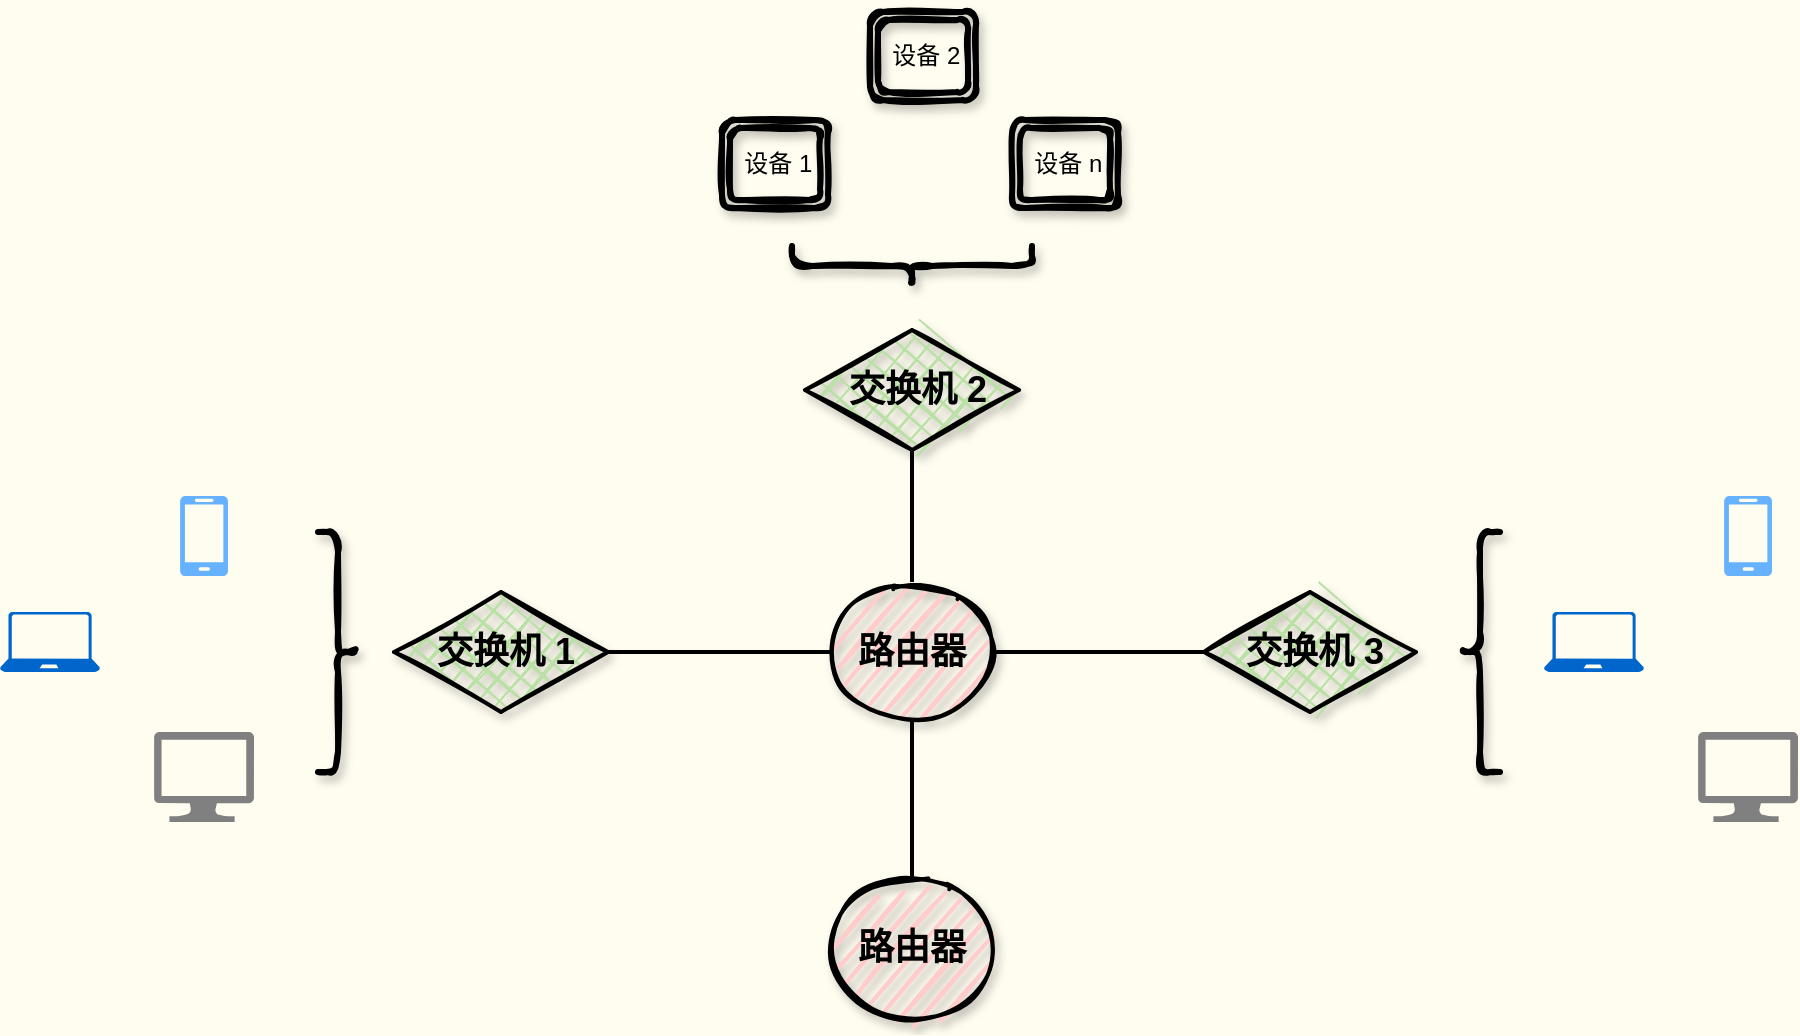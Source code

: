 <mxfile version="14.2.7" type="github">
  <diagram id="l8hXMBHkgcEJcSW0mbfh" name="Page-1">
    <mxGraphModel dx="946" dy="620" grid="0" gridSize="10" guides="1" tooltips="1" connect="1" arrows="1" fold="1" page="1" pageScale="1" pageWidth="1169" pageHeight="827" background="#FFFDF0" math="0" shadow="0">
      <root>
        <mxCell id="0" />
        <mxCell id="1" parent="0" />
        <mxCell id="4Cnt78TRsHW3hThkRCCR-1" value="" style="pointerEvents=1;shadow=0;dashed=0;html=1;strokeColor=none;labelPosition=center;verticalLabelPosition=bottom;verticalAlign=top;align=center;fillColor=#66B2FF;shape=mxgraph.azure.mobile" vertex="1" parent="1">
          <mxGeometry x="192" y="296" width="24" height="40" as="geometry" />
        </mxCell>
        <mxCell id="4Cnt78TRsHW3hThkRCCR-2" value="" style="aspect=fixed;pointerEvents=1;shadow=0;dashed=0;html=1;strokeColor=none;labelPosition=center;verticalLabelPosition=bottom;verticalAlign=top;align=center;fillColor=#808080;shape=mxgraph.azure.computer" vertex="1" parent="1">
          <mxGeometry x="179" y="414" width="50" height="45" as="geometry" />
        </mxCell>
        <mxCell id="4Cnt78TRsHW3hThkRCCR-4" value="" style="aspect=fixed;pointerEvents=1;shadow=0;dashed=0;html=1;strokeColor=none;labelPosition=center;verticalLabelPosition=bottom;verticalAlign=top;align=center;fillColor=#0066CC;shape=mxgraph.azure.laptop" vertex="1" parent="1">
          <mxGeometry x="102" y="354" width="50" height="30" as="geometry" />
        </mxCell>
        <mxCell id="4Cnt78TRsHW3hThkRCCR-9" style="edgeStyle=orthogonalEdgeStyle;rounded=0;orthogonalLoop=1;jettySize=auto;html=1;exitX=0.5;exitY=1;exitDx=0;exitDy=0;exitPerimeter=0;" edge="1" parent="1" source="4Cnt78TRsHW3hThkRCCR-4" target="4Cnt78TRsHW3hThkRCCR-4">
          <mxGeometry relative="1" as="geometry" />
        </mxCell>
        <mxCell id="4Cnt78TRsHW3hThkRCCR-35" style="edgeStyle=orthogonalEdgeStyle;curved=1;rounded=1;jumpStyle=arc;orthogonalLoop=1;jettySize=auto;html=1;exitX=1;exitY=0.5;exitDx=0;exitDy=0;entryX=0;entryY=0.5;entryDx=0;entryDy=0;endArrow=none;endFill=0;strokeWidth=2;" edge="1" parent="1" source="4Cnt78TRsHW3hThkRCCR-12" target="4Cnt78TRsHW3hThkRCCR-22">
          <mxGeometry relative="1" as="geometry" />
        </mxCell>
        <mxCell id="4Cnt78TRsHW3hThkRCCR-12" value="&lt;b&gt;&lt;font style=&quot;font-size: 18px&quot;&gt;&amp;nbsp;交换机 1&lt;/font&gt;&lt;/b&gt;" style="rhombus;whiteSpace=wrap;html=1;strokeWidth=2;fillWeight=-1;hachureGap=8;fillStyle=cross-hatch;sketch=1;shadow=1;glass=0;fillColor=#B9E0A5;" vertex="1" parent="1">
          <mxGeometry x="299" y="344" width="107" height="60" as="geometry" />
        </mxCell>
        <mxCell id="4Cnt78TRsHW3hThkRCCR-15" value="" style="shape=curlyBracket;whiteSpace=wrap;html=1;rounded=1;shadow=1;glass=0;sketch=1;strokeWidth=3;fillColor=#B9E0A5;direction=west;size=0.5;" vertex="1" parent="1">
          <mxGeometry x="261" y="314" width="20" height="120" as="geometry" />
        </mxCell>
        <mxCell id="4Cnt78TRsHW3hThkRCCR-28" value="" style="edgeStyle=orthogonalEdgeStyle;rounded=1;jumpStyle=arc;orthogonalLoop=1;jettySize=auto;html=1;strokeWidth=2;curved=1;endArrow=none;endFill=0;" edge="1" parent="1" source="4Cnt78TRsHW3hThkRCCR-22" target="4Cnt78TRsHW3hThkRCCR-27">
          <mxGeometry relative="1" as="geometry" />
        </mxCell>
        <mxCell id="4Cnt78TRsHW3hThkRCCR-36" style="edgeStyle=orthogonalEdgeStyle;curved=1;rounded=1;jumpStyle=arc;orthogonalLoop=1;jettySize=auto;html=1;exitX=0.5;exitY=0;exitDx=0;exitDy=0;entryX=0.5;entryY=1;entryDx=0;entryDy=0;endArrow=none;endFill=0;strokeWidth=2;" edge="1" parent="1" source="4Cnt78TRsHW3hThkRCCR-22" target="4Cnt78TRsHW3hThkRCCR-29">
          <mxGeometry relative="1" as="geometry" />
        </mxCell>
        <mxCell id="4Cnt78TRsHW3hThkRCCR-38" style="edgeStyle=orthogonalEdgeStyle;curved=1;rounded=1;jumpStyle=arc;orthogonalLoop=1;jettySize=auto;html=1;exitX=1;exitY=0.5;exitDx=0;exitDy=0;entryX=0;entryY=0.5;entryDx=0;entryDy=0;endArrow=none;endFill=0;strokeWidth=2;" edge="1" parent="1" source="4Cnt78TRsHW3hThkRCCR-22" target="4Cnt78TRsHW3hThkRCCR-37">
          <mxGeometry relative="1" as="geometry" />
        </mxCell>
        <mxCell id="4Cnt78TRsHW3hThkRCCR-22" value="&lt;b&gt;&lt;font style=&quot;font-size: 18px&quot;&gt;路由器&lt;/font&gt;&lt;/b&gt;" style="ellipse;whiteSpace=wrap;html=1;strokeWidth=2;fillWeight=2;hachureGap=8;fillStyle=dots;sketch=1;shadow=1;glass=0;fillColor=#FFCCCC;" vertex="1" parent="1">
          <mxGeometry x="518" y="339" width="80" height="70" as="geometry" />
        </mxCell>
        <mxCell id="4Cnt78TRsHW3hThkRCCR-27" value="&lt;b&gt;&lt;font style=&quot;font-size: 18px&quot;&gt;路由器&lt;/font&gt;&lt;/b&gt;" style="ellipse;whiteSpace=wrap;html=1;strokeWidth=2;fillWeight=2;hachureGap=8;fillStyle=dots;sketch=1;shadow=1;glass=0;fillColor=#FFCCCC;" vertex="1" parent="1">
          <mxGeometry x="518" y="487" width="80" height="70" as="geometry" />
        </mxCell>
        <mxCell id="4Cnt78TRsHW3hThkRCCR-29" value="&lt;b&gt;&lt;font style=&quot;font-size: 18px&quot;&gt;&amp;nbsp;交换机 2&lt;/font&gt;&lt;/b&gt;" style="rhombus;whiteSpace=wrap;html=1;strokeWidth=2;fillWeight=-1;hachureGap=8;fillStyle=cross-hatch;sketch=1;shadow=1;glass=0;fillColor=#B9E0A5;" vertex="1" parent="1">
          <mxGeometry x="504.5" y="213" width="107" height="60" as="geometry" />
        </mxCell>
        <mxCell id="4Cnt78TRsHW3hThkRCCR-37" value="&lt;b&gt;&lt;font style=&quot;font-size: 18px&quot;&gt;&amp;nbsp;交换机 3&lt;/font&gt;&lt;/b&gt;" style="rhombus;whiteSpace=wrap;html=1;strokeWidth=2;fillWeight=-1;hachureGap=8;fillStyle=cross-hatch;sketch=1;shadow=1;glass=0;fillColor=#B9E0A5;" vertex="1" parent="1">
          <mxGeometry x="704" y="344" width="106" height="60" as="geometry" />
        </mxCell>
        <mxCell id="4Cnt78TRsHW3hThkRCCR-39" value="" style="shape=curlyBracket;whiteSpace=wrap;html=1;rounded=1;shadow=1;glass=0;sketch=1;strokeWidth=3;fillColor=#FFCCCC;direction=north;" vertex="1" parent="1">
          <mxGeometry x="498" y="171" width="120" height="20" as="geometry" />
        </mxCell>
        <mxCell id="4Cnt78TRsHW3hThkRCCR-40" value="&amp;nbsp;设备 1" style="shape=ext;double=1;rounded=1;whiteSpace=wrap;html=1;shadow=1;glass=0;sketch=1;strokeWidth=3;fillColor=none;" vertex="1" parent="1">
          <mxGeometry x="463" y="108" width="53" height="44" as="geometry" />
        </mxCell>
        <mxCell id="4Cnt78TRsHW3hThkRCCR-41" value="&amp;nbsp;设备 2" style="shape=ext;double=1;rounded=1;whiteSpace=wrap;html=1;shadow=1;glass=0;sketch=1;strokeWidth=3;fillColor=none;" vertex="1" parent="1">
          <mxGeometry x="537" y="54" width="53" height="44" as="geometry" />
        </mxCell>
        <mxCell id="4Cnt78TRsHW3hThkRCCR-42" value="&amp;nbsp;设备 n" style="shape=ext;double=1;rounded=1;whiteSpace=wrap;html=1;shadow=1;glass=0;sketch=1;strokeWidth=3;fillColor=none;" vertex="1" parent="1">
          <mxGeometry x="608" y="108" width="53" height="44" as="geometry" />
        </mxCell>
        <mxCell id="4Cnt78TRsHW3hThkRCCR-47" value="" style="shape=image;html=1;verticalAlign=top;verticalLabelPosition=bottom;labelBackgroundColor=#ffffff;imageAspect=0;aspect=fixed;image=https://cdn3.iconfinder.com/data/icons/letters-and-numbers-1/32/number_1_blue-128.png;shadow=1;glass=0;sketch=1;strokeWidth=3;fillColor=none;" vertex="1" parent="1">
          <mxGeometry x="193.5" y="424" width="17" height="17" as="geometry" />
        </mxCell>
        <mxCell id="4Cnt78TRsHW3hThkRCCR-49" value="" style="shape=curlyBracket;whiteSpace=wrap;html=1;rounded=1;shadow=1;glass=0;sketch=1;strokeWidth=3;fillColor=#B9E0A5;direction=east;size=0.5;" vertex="1" parent="1">
          <mxGeometry x="832" y="314" width="20" height="120" as="geometry" />
        </mxCell>
        <mxCell id="4Cnt78TRsHW3hThkRCCR-50" value="" style="pointerEvents=1;shadow=0;dashed=0;html=1;strokeColor=none;labelPosition=center;verticalLabelPosition=bottom;verticalAlign=top;align=center;fillColor=#66B2FF;shape=mxgraph.azure.mobile" vertex="1" parent="1">
          <mxGeometry x="964" y="296" width="24" height="40" as="geometry" />
        </mxCell>
        <mxCell id="4Cnt78TRsHW3hThkRCCR-51" value="" style="aspect=fixed;pointerEvents=1;shadow=0;dashed=0;html=1;strokeColor=none;labelPosition=center;verticalLabelPosition=bottom;verticalAlign=top;align=center;fillColor=#808080;shape=mxgraph.azure.computer" vertex="1" parent="1">
          <mxGeometry x="951" y="414" width="50" height="45" as="geometry" />
        </mxCell>
        <mxCell id="4Cnt78TRsHW3hThkRCCR-52" value="" style="aspect=fixed;pointerEvents=1;shadow=0;dashed=0;html=1;strokeColor=none;labelPosition=center;verticalLabelPosition=bottom;verticalAlign=top;align=center;fillColor=#0066CC;shape=mxgraph.azure.laptop" vertex="1" parent="1">
          <mxGeometry x="874" y="354" width="50" height="30" as="geometry" />
        </mxCell>
        <mxCell id="4Cnt78TRsHW3hThkRCCR-53" style="edgeStyle=orthogonalEdgeStyle;rounded=0;orthogonalLoop=1;jettySize=auto;html=1;exitX=0.5;exitY=1;exitDx=0;exitDy=0;exitPerimeter=0;" edge="1" parent="1" source="4Cnt78TRsHW3hThkRCCR-52" target="4Cnt78TRsHW3hThkRCCR-52">
          <mxGeometry relative="1" as="geometry" />
        </mxCell>
        <mxCell id="4Cnt78TRsHW3hThkRCCR-55" value="" style="shape=image;html=1;verticalAlign=top;verticalLabelPosition=bottom;labelBackgroundColor=#ffffff;imageAspect=0;aspect=fixed;image=https://cdn3.iconfinder.com/data/icons/letters-and-numbers-1/32/number_2_blue-128.png;shadow=1;glass=0;sketch=1;strokeWidth=3;fillColor=none;" vertex="1" parent="1">
          <mxGeometry x="967.5" y="424" width="17" height="17" as="geometry" />
        </mxCell>
      </root>
    </mxGraphModel>
  </diagram>
</mxfile>

